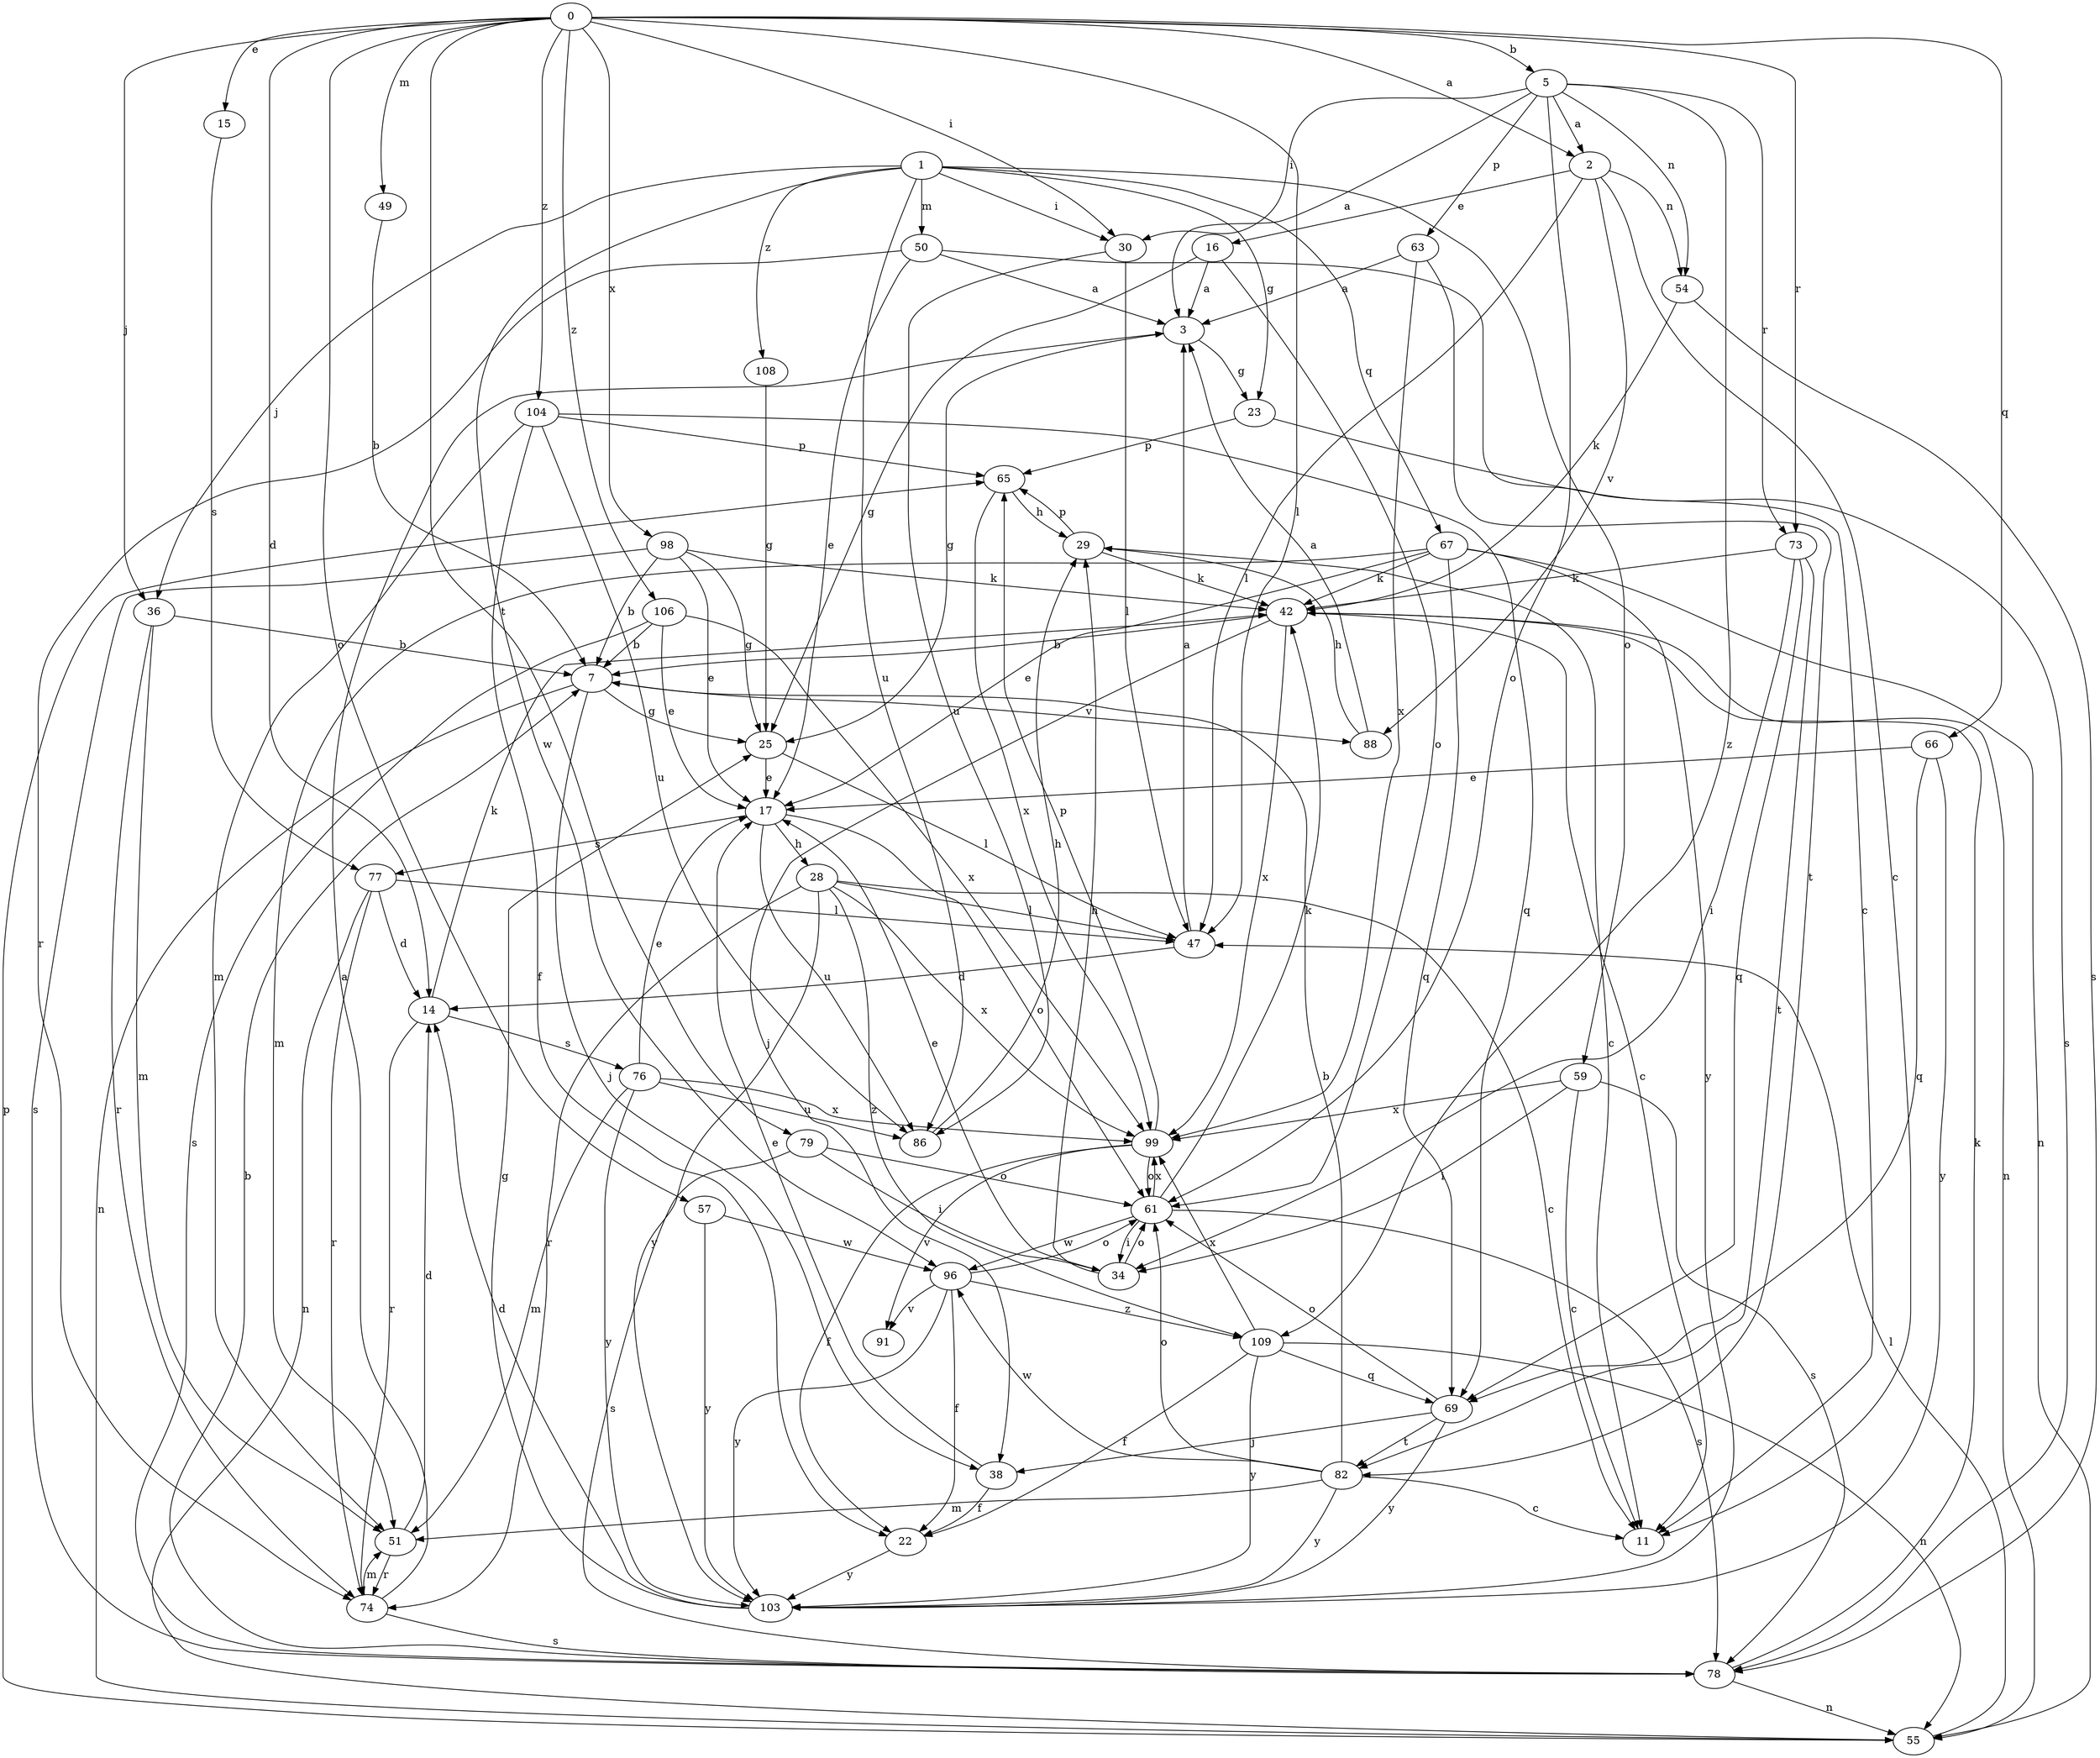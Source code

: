 strict digraph  {
0;
1;
2;
3;
5;
7;
11;
14;
15;
16;
17;
22;
23;
25;
28;
29;
30;
34;
36;
38;
42;
47;
49;
50;
51;
54;
55;
57;
59;
61;
63;
65;
66;
67;
69;
73;
74;
76;
77;
78;
79;
82;
86;
88;
91;
96;
98;
99;
103;
104;
106;
108;
109;
0 -> 2  [label=a];
0 -> 5  [label=b];
0 -> 14  [label=d];
0 -> 15  [label=e];
0 -> 30  [label=i];
0 -> 36  [label=j];
0 -> 47  [label=l];
0 -> 49  [label=m];
0 -> 57  [label=o];
0 -> 66  [label=q];
0 -> 73  [label=r];
0 -> 79  [label=t];
0 -> 98  [label=x];
0 -> 104  [label=z];
0 -> 106  [label=z];
1 -> 23  [label=g];
1 -> 30  [label=i];
1 -> 36  [label=j];
1 -> 50  [label=m];
1 -> 59  [label=o];
1 -> 67  [label=q];
1 -> 86  [label=u];
1 -> 96  [label=w];
1 -> 108  [label=z];
2 -> 11  [label=c];
2 -> 16  [label=e];
2 -> 47  [label=l];
2 -> 54  [label=n];
2 -> 88  [label=v];
3 -> 23  [label=g];
3 -> 25  [label=g];
5 -> 2  [label=a];
5 -> 3  [label=a];
5 -> 30  [label=i];
5 -> 54  [label=n];
5 -> 61  [label=o];
5 -> 63  [label=p];
5 -> 73  [label=r];
5 -> 109  [label=z];
7 -> 25  [label=g];
7 -> 38  [label=j];
7 -> 55  [label=n];
7 -> 88  [label=v];
14 -> 42  [label=k];
14 -> 74  [label=r];
14 -> 76  [label=s];
15 -> 77  [label=s];
16 -> 3  [label=a];
16 -> 25  [label=g];
16 -> 61  [label=o];
17 -> 28  [label=h];
17 -> 61  [label=o];
17 -> 77  [label=s];
17 -> 86  [label=u];
22 -> 103  [label=y];
23 -> 65  [label=p];
23 -> 78  [label=s];
25 -> 17  [label=e];
25 -> 47  [label=l];
28 -> 11  [label=c];
28 -> 47  [label=l];
28 -> 74  [label=r];
28 -> 99  [label=x];
28 -> 103  [label=y];
28 -> 109  [label=z];
29 -> 11  [label=c];
29 -> 42  [label=k];
29 -> 65  [label=p];
30 -> 47  [label=l];
30 -> 86  [label=u];
34 -> 17  [label=e];
34 -> 29  [label=h];
34 -> 61  [label=o];
36 -> 7  [label=b];
36 -> 51  [label=m];
36 -> 74  [label=r];
38 -> 17  [label=e];
38 -> 22  [label=f];
42 -> 7  [label=b];
42 -> 11  [label=c];
42 -> 38  [label=j];
42 -> 55  [label=n];
42 -> 99  [label=x];
47 -> 3  [label=a];
47 -> 14  [label=d];
49 -> 7  [label=b];
50 -> 3  [label=a];
50 -> 11  [label=c];
50 -> 17  [label=e];
50 -> 74  [label=r];
51 -> 14  [label=d];
51 -> 74  [label=r];
54 -> 42  [label=k];
54 -> 78  [label=s];
55 -> 47  [label=l];
55 -> 65  [label=p];
57 -> 96  [label=w];
57 -> 103  [label=y];
59 -> 11  [label=c];
59 -> 34  [label=i];
59 -> 78  [label=s];
59 -> 99  [label=x];
61 -> 34  [label=i];
61 -> 42  [label=k];
61 -> 78  [label=s];
61 -> 96  [label=w];
61 -> 99  [label=x];
63 -> 3  [label=a];
63 -> 82  [label=t];
63 -> 99  [label=x];
65 -> 29  [label=h];
65 -> 99  [label=x];
66 -> 17  [label=e];
66 -> 69  [label=q];
66 -> 103  [label=y];
67 -> 17  [label=e];
67 -> 42  [label=k];
67 -> 51  [label=m];
67 -> 55  [label=n];
67 -> 69  [label=q];
67 -> 103  [label=y];
69 -> 38  [label=j];
69 -> 61  [label=o];
69 -> 82  [label=t];
69 -> 103  [label=y];
73 -> 34  [label=i];
73 -> 42  [label=k];
73 -> 69  [label=q];
73 -> 82  [label=t];
74 -> 3  [label=a];
74 -> 51  [label=m];
74 -> 78  [label=s];
76 -> 17  [label=e];
76 -> 51  [label=m];
76 -> 86  [label=u];
76 -> 99  [label=x];
76 -> 103  [label=y];
77 -> 14  [label=d];
77 -> 47  [label=l];
77 -> 55  [label=n];
77 -> 74  [label=r];
78 -> 7  [label=b];
78 -> 42  [label=k];
78 -> 55  [label=n];
79 -> 34  [label=i];
79 -> 61  [label=o];
79 -> 78  [label=s];
82 -> 7  [label=b];
82 -> 11  [label=c];
82 -> 51  [label=m];
82 -> 61  [label=o];
82 -> 96  [label=w];
82 -> 103  [label=y];
86 -> 29  [label=h];
88 -> 3  [label=a];
88 -> 29  [label=h];
96 -> 22  [label=f];
96 -> 61  [label=o];
96 -> 91  [label=v];
96 -> 103  [label=y];
96 -> 109  [label=z];
98 -> 7  [label=b];
98 -> 17  [label=e];
98 -> 25  [label=g];
98 -> 42  [label=k];
98 -> 78  [label=s];
99 -> 22  [label=f];
99 -> 61  [label=o];
99 -> 65  [label=p];
99 -> 91  [label=v];
103 -> 14  [label=d];
103 -> 25  [label=g];
104 -> 22  [label=f];
104 -> 51  [label=m];
104 -> 65  [label=p];
104 -> 69  [label=q];
104 -> 86  [label=u];
106 -> 7  [label=b];
106 -> 17  [label=e];
106 -> 78  [label=s];
106 -> 99  [label=x];
108 -> 25  [label=g];
109 -> 22  [label=f];
109 -> 55  [label=n];
109 -> 69  [label=q];
109 -> 99  [label=x];
109 -> 103  [label=y];
}
